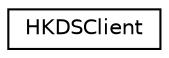 digraph "Graphical Class Hierarchy"
{
 // LATEX_PDF_SIZE
  edge [fontname="Helvetica",fontsize="10",labelfontname="Helvetica",labelfontsize="10"];
  node [fontname="Helvetica",fontsize="10",shape=record];
  rankdir="LR";
  Node0 [label="HKDSClient",height=0.2,width=0.4,color="black", fillcolor="white", style="filled",URL="$class_h_k_d_s_client.html",tooltip="Hierarchal Key Distribution System; client component"];
}
